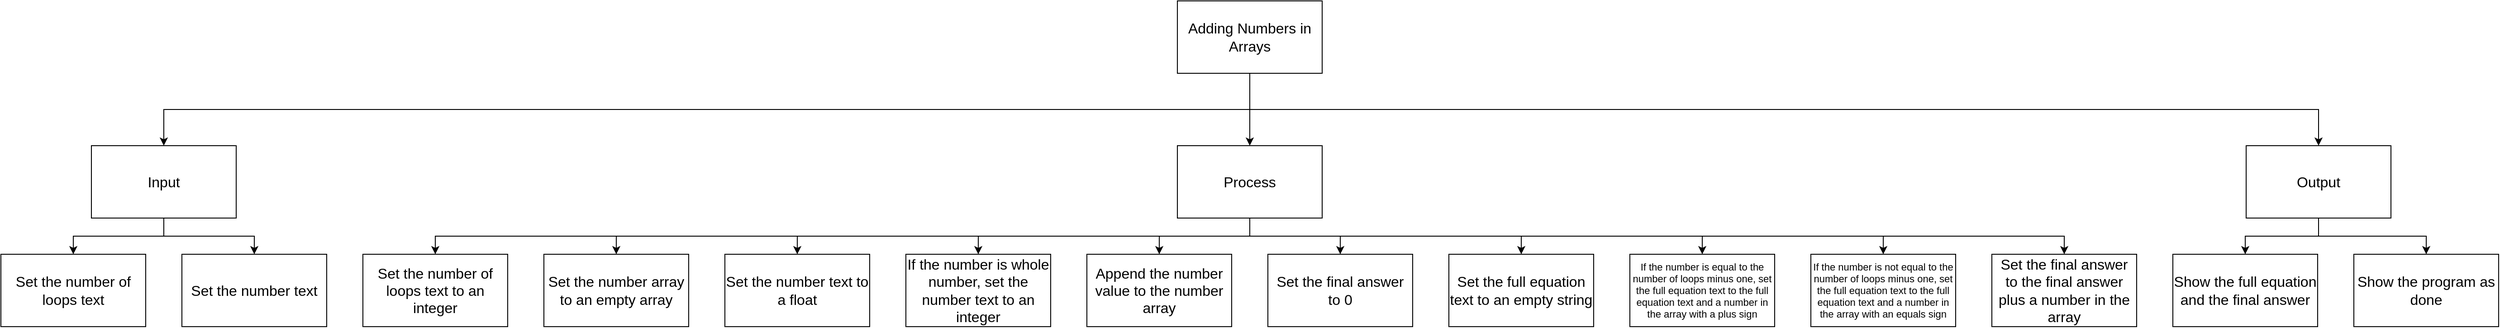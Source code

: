 <mxfile>
    <diagram id="A_tYOe9iZ1WcpGx81PBD" name="Page-1">
        <mxGraphModel dx="999" dy="646" grid="1" gridSize="10" guides="1" tooltips="1" connect="1" arrows="1" fold="1" page="1" pageScale="1" pageWidth="827" pageHeight="1169" math="0" shadow="0">
            <root>
                <mxCell id="0"/>
                <mxCell id="1" parent="0"/>
                <mxCell id="8" style="edgeStyle=orthogonalEdgeStyle;html=1;entryX=0.5;entryY=0;entryDx=0;entryDy=0;fontSize=14;rounded=0;" parent="1" source="2" target="5" edge="1">
                    <mxGeometry relative="1" as="geometry">
                        <Array as="points">
                            <mxPoint x="1380" y="120"/>
                            <mxPoint x="180" y="120"/>
                        </Array>
                    </mxGeometry>
                </mxCell>
                <mxCell id="9" style="edgeStyle=orthogonalEdgeStyle;rounded=0;html=1;fontSize=14;entryX=0.5;entryY=0;entryDx=0;entryDy=0;" parent="1" source="2" target="6" edge="1">
                    <mxGeometry relative="1" as="geometry">
                        <Array as="points">
                            <mxPoint x="1380" y="120"/>
                            <mxPoint x="2561" y="120"/>
                        </Array>
                    </mxGeometry>
                </mxCell>
                <mxCell id="54" style="edgeStyle=orthogonalEdgeStyle;rounded=0;html=1;fontSize=16;" parent="1" source="2" target="4" edge="1">
                    <mxGeometry relative="1" as="geometry">
                        <Array as="points">
                            <mxPoint x="1380" y="160"/>
                            <mxPoint x="1380" y="160"/>
                        </Array>
                    </mxGeometry>
                </mxCell>
                <mxCell id="2" value="Adding Numbers in Arrays" style="rounded=0;whiteSpace=wrap;html=1;fontSize=16;" parent="1" vertex="1">
                    <mxGeometry x="1300" width="160" height="80" as="geometry"/>
                </mxCell>
                <mxCell id="57" style="edgeStyle=orthogonalEdgeStyle;html=1;entryX=0.5;entryY=0;entryDx=0;entryDy=0;rounded=0;" parent="1" source="4" target="38" edge="1">
                    <mxGeometry relative="1" as="geometry">
                        <Array as="points">
                            <mxPoint x="1380" y="260"/>
                            <mxPoint x="480" y="260"/>
                        </Array>
                    </mxGeometry>
                </mxCell>
                <mxCell id="79" style="edgeStyle=orthogonalEdgeStyle;rounded=0;html=1;entryX=0.5;entryY=0;entryDx=0;entryDy=0;fontSize=11;" edge="1" parent="1" source="4" target="68">
                    <mxGeometry relative="1" as="geometry">
                        <Array as="points">
                            <mxPoint x="1380" y="260"/>
                            <mxPoint x="680" y="260"/>
                        </Array>
                    </mxGeometry>
                </mxCell>
                <mxCell id="80" style="edgeStyle=orthogonalEdgeStyle;rounded=0;html=1;entryX=0.5;entryY=0;entryDx=0;entryDy=0;fontSize=11;" edge="1" parent="1" source="4" target="69">
                    <mxGeometry relative="1" as="geometry">
                        <Array as="points">
                            <mxPoint x="1380" y="260"/>
                            <mxPoint x="880" y="260"/>
                        </Array>
                    </mxGeometry>
                </mxCell>
                <mxCell id="81" style="edgeStyle=orthogonalEdgeStyle;rounded=0;html=1;entryX=0.5;entryY=0;entryDx=0;entryDy=0;fontSize=11;" edge="1" parent="1" source="4" target="70">
                    <mxGeometry relative="1" as="geometry">
                        <Array as="points">
                            <mxPoint x="1380" y="260"/>
                            <mxPoint x="1080" y="260"/>
                        </Array>
                    </mxGeometry>
                </mxCell>
                <mxCell id="82" style="edgeStyle=orthogonalEdgeStyle;rounded=0;html=1;entryX=0.5;entryY=0;entryDx=0;entryDy=0;fontSize=11;" edge="1" parent="1" source="4" target="71">
                    <mxGeometry relative="1" as="geometry"/>
                </mxCell>
                <mxCell id="83" style="edgeStyle=orthogonalEdgeStyle;rounded=0;html=1;entryX=0.5;entryY=0;entryDx=0;entryDy=0;fontSize=11;" edge="1" parent="1" source="4" target="72">
                    <mxGeometry relative="1" as="geometry"/>
                </mxCell>
                <mxCell id="84" style="edgeStyle=orthogonalEdgeStyle;rounded=0;html=1;fontSize=11;" edge="1" parent="1" source="4" target="73">
                    <mxGeometry relative="1" as="geometry">
                        <Array as="points">
                            <mxPoint x="1380" y="260"/>
                            <mxPoint x="1680" y="260"/>
                        </Array>
                    </mxGeometry>
                </mxCell>
                <mxCell id="85" style="edgeStyle=orthogonalEdgeStyle;rounded=0;html=1;fontSize=11;" edge="1" parent="1" source="4" target="74">
                    <mxGeometry relative="1" as="geometry">
                        <Array as="points">
                            <mxPoint x="1380" y="260"/>
                            <mxPoint x="1880" y="260"/>
                        </Array>
                    </mxGeometry>
                </mxCell>
                <mxCell id="86" style="edgeStyle=orthogonalEdgeStyle;rounded=0;html=1;entryX=0.5;entryY=0;entryDx=0;entryDy=0;fontSize=11;" edge="1" parent="1" source="4" target="75">
                    <mxGeometry relative="1" as="geometry">
                        <Array as="points">
                            <mxPoint x="1380" y="260"/>
                            <mxPoint x="2080" y="260"/>
                        </Array>
                    </mxGeometry>
                </mxCell>
                <mxCell id="87" style="edgeStyle=orthogonalEdgeStyle;rounded=0;html=1;entryX=0.5;entryY=0;entryDx=0;entryDy=0;fontSize=11;" edge="1" parent="1" source="4" target="77">
                    <mxGeometry relative="1" as="geometry">
                        <Array as="points">
                            <mxPoint x="1380" y="260"/>
                            <mxPoint x="2280" y="260"/>
                        </Array>
                    </mxGeometry>
                </mxCell>
                <mxCell id="4" value="Process" style="rounded=0;whiteSpace=wrap;html=1;fontSize=16;" parent="1" vertex="1">
                    <mxGeometry x="1300" y="160" width="160" height="80" as="geometry"/>
                </mxCell>
                <mxCell id="11" style="edgeStyle=orthogonalEdgeStyle;rounded=0;html=1;entryX=0.5;entryY=0;entryDx=0;entryDy=0;fontSize=14;" parent="1" source="5" target="10" edge="1">
                    <mxGeometry relative="1" as="geometry"/>
                </mxCell>
                <mxCell id="67" style="edgeStyle=orthogonalEdgeStyle;html=1;entryX=0.5;entryY=0;entryDx=0;entryDy=0;rounded=0;" edge="1" parent="1" source="5" target="66">
                    <mxGeometry relative="1" as="geometry"/>
                </mxCell>
                <mxCell id="5" value="Input" style="rounded=0;whiteSpace=wrap;html=1;fontSize=16;" parent="1" vertex="1">
                    <mxGeometry x="100" y="160" width="160" height="80" as="geometry"/>
                </mxCell>
                <mxCell id="58" style="edgeStyle=orthogonalEdgeStyle;html=1;entryX=0.5;entryY=0;entryDx=0;entryDy=0;rounded=0;" parent="1" source="6" target="21" edge="1">
                    <mxGeometry relative="1" as="geometry">
                        <Array as="points">
                            <mxPoint x="2561" y="260"/>
                            <mxPoint x="2680" y="260"/>
                        </Array>
                    </mxGeometry>
                </mxCell>
                <mxCell id="89" style="edgeStyle=orthogonalEdgeStyle;rounded=0;html=1;entryX=0.5;entryY=0;entryDx=0;entryDy=0;fontSize=11;" edge="1" parent="1" source="6" target="88">
                    <mxGeometry relative="1" as="geometry"/>
                </mxCell>
                <mxCell id="6" value="Output" style="rounded=0;whiteSpace=wrap;html=1;fontSize=16;" parent="1" vertex="1">
                    <mxGeometry x="2481" y="160" width="160" height="80" as="geometry"/>
                </mxCell>
                <mxCell id="10" value="Set the number of loops text" style="rounded=0;whiteSpace=wrap;html=1;fontSize=16;" parent="1" vertex="1">
                    <mxGeometry y="280" width="160" height="80" as="geometry"/>
                </mxCell>
                <mxCell id="21" value="Show the program as done" style="rounded=0;whiteSpace=wrap;html=1;fontSize=16;" parent="1" vertex="1">
                    <mxGeometry x="2600" y="280" width="160" height="80" as="geometry"/>
                </mxCell>
                <mxCell id="38" value="Set the number of loops text to an integer" style="rounded=0;whiteSpace=wrap;html=1;fontSize=16;" parent="1" vertex="1">
                    <mxGeometry x="400" y="280" width="160" height="80" as="geometry"/>
                </mxCell>
                <mxCell id="66" value="Set the number text" style="rounded=0;whiteSpace=wrap;html=1;fontSize=16;" vertex="1" parent="1">
                    <mxGeometry x="200" y="280" width="160" height="80" as="geometry"/>
                </mxCell>
                <mxCell id="68" value="Set the number array to an empty array" style="rounded=0;whiteSpace=wrap;html=1;fontSize=16;" vertex="1" parent="1">
                    <mxGeometry x="600" y="280" width="160" height="80" as="geometry"/>
                </mxCell>
                <mxCell id="69" value="Set the number text to a float" style="rounded=0;whiteSpace=wrap;html=1;fontSize=16;" vertex="1" parent="1">
                    <mxGeometry x="800" y="280" width="160" height="80" as="geometry"/>
                </mxCell>
                <mxCell id="70" value="If the number is whole number, set the number text to an integer" style="rounded=0;whiteSpace=wrap;html=1;fontSize=16;" vertex="1" parent="1">
                    <mxGeometry x="1000" y="280" width="160" height="80" as="geometry"/>
                </mxCell>
                <mxCell id="71" value="Append the number value to the number array" style="rounded=0;whiteSpace=wrap;html=1;fontSize=16;" vertex="1" parent="1">
                    <mxGeometry x="1200" y="280" width="160" height="80" as="geometry"/>
                </mxCell>
                <mxCell id="72" value="Set the final answer to 0" style="rounded=0;whiteSpace=wrap;html=1;fontSize=16;" vertex="1" parent="1">
                    <mxGeometry x="1400" y="280" width="160" height="80" as="geometry"/>
                </mxCell>
                <mxCell id="73" value="Set the full equation text to an empty string" style="rounded=0;whiteSpace=wrap;html=1;fontSize=16;" vertex="1" parent="1">
                    <mxGeometry x="1600" y="280" width="160" height="80" as="geometry"/>
                </mxCell>
                <mxCell id="74" value="If the number is equal to the number of loops minus one, set the full equation text to the full equation text and a number in the array with a plus sign" style="rounded=0;whiteSpace=wrap;html=1;fontSize=11;" vertex="1" parent="1">
                    <mxGeometry x="1800" y="280" width="160" height="80" as="geometry"/>
                </mxCell>
                <mxCell id="75" value="If the number is not equal to the number of loops minus one, set the full equation text to the full equation text and a number in the array with an equals sign" style="rounded=0;whiteSpace=wrap;html=1;fontSize=11;" vertex="1" parent="1">
                    <mxGeometry x="2000" y="280" width="160" height="80" as="geometry"/>
                </mxCell>
                <mxCell id="77" value="Set the final answer to the final answer plus a number in the array" style="rounded=0;whiteSpace=wrap;html=1;fontSize=16;" vertex="1" parent="1">
                    <mxGeometry x="2200" y="280" width="160" height="80" as="geometry"/>
                </mxCell>
                <mxCell id="88" value="Show the full equation and the final answer" style="rounded=0;whiteSpace=wrap;html=1;fontSize=16;" vertex="1" parent="1">
                    <mxGeometry x="2400" y="280" width="160" height="80" as="geometry"/>
                </mxCell>
            </root>
        </mxGraphModel>
    </diagram>
</mxfile>